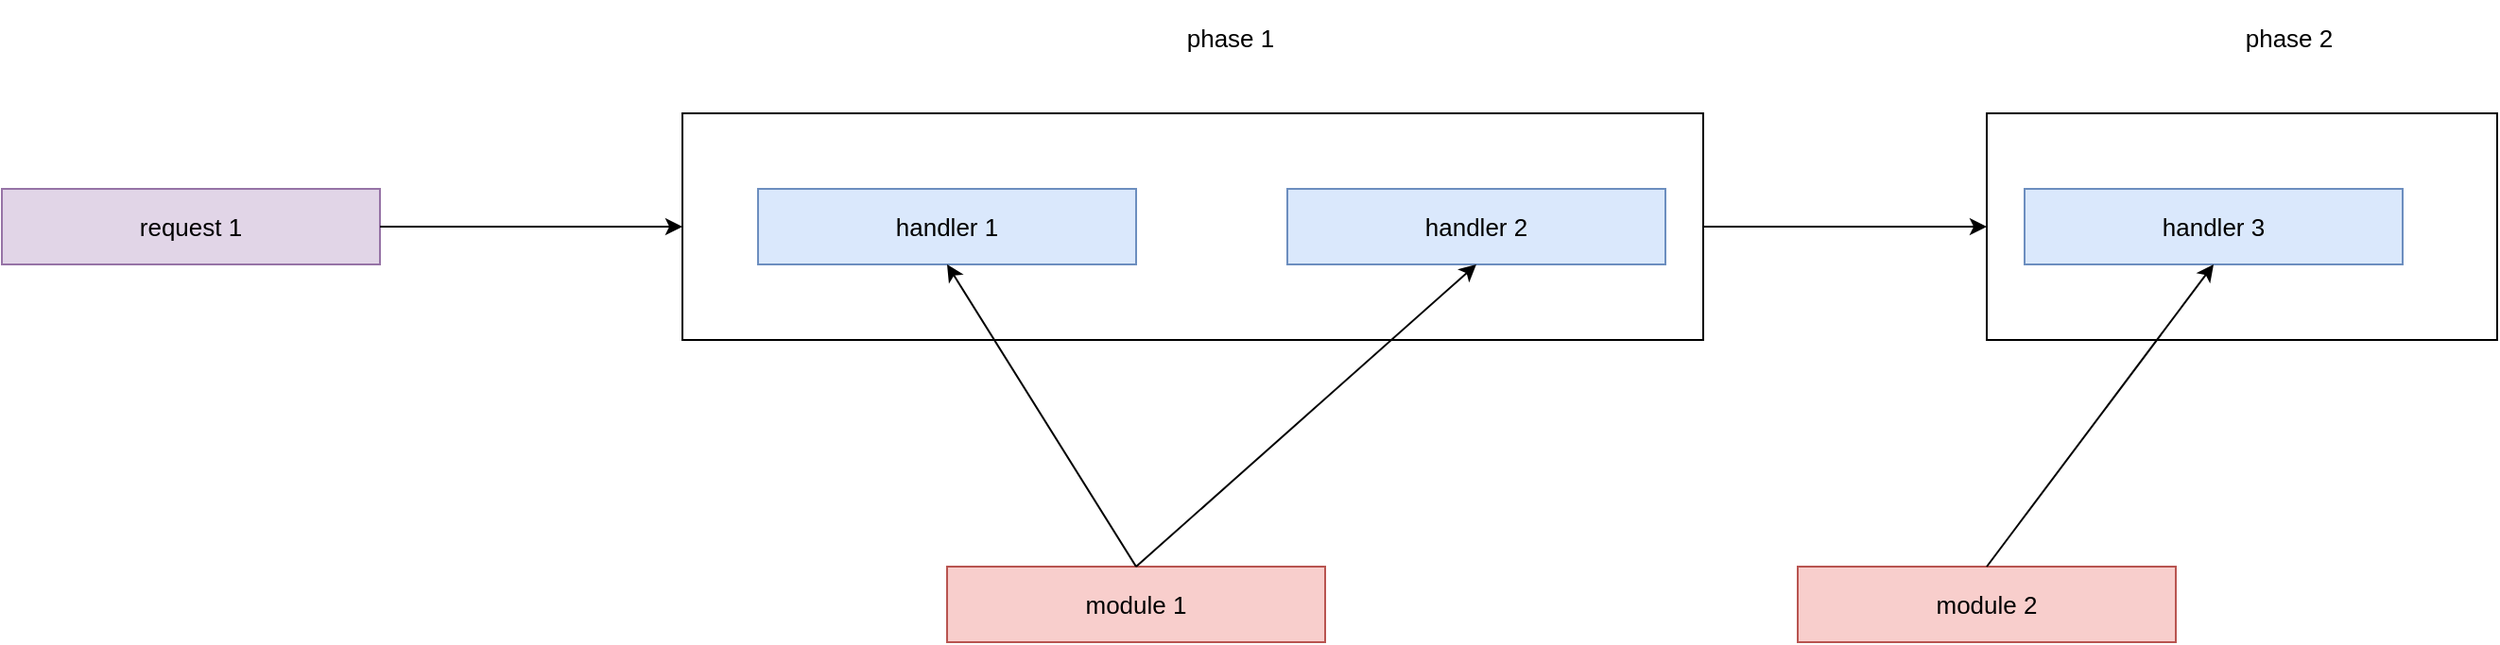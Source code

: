 <mxfile version="12.9.3" type="device" pages="2"><diagram id="3Dc0nb0w7ikA4SgpsZ2z" name="phrases_modules_handlers_request"><mxGraphModel dx="1796" dy="638" grid="1" gridSize="10" guides="1" tooltips="1" connect="1" arrows="1" fold="1" page="1" pageScale="1" pageWidth="850" pageHeight="1100" math="0" shadow="0"><root><mxCell id="2s-_wvUa6OrRQQE0a-NI-0"/><mxCell id="2s-_wvUa6OrRQQE0a-NI-1" parent="2s-_wvUa6OrRQQE0a-NI-0"/><mxCell id="KDNvK7d7l-ahCLYRISy6-9" value="" style="rounded=0;whiteSpace=wrap;html=1;fillColor=none;" vertex="1" parent="2s-_wvUa6OrRQQE0a-NI-1"><mxGeometry x="770" y="120" width="270" height="120" as="geometry"/></mxCell><mxCell id="KDNvK7d7l-ahCLYRISy6-8" value="" style="rounded=0;whiteSpace=wrap;html=1;fillColor=none;" vertex="1" parent="2s-_wvUa6OrRQQE0a-NI-1"><mxGeometry x="80" y="120" width="540" height="120" as="geometry"/></mxCell><mxCell id="KDNvK7d7l-ahCLYRISy6-0" value="&lt;font style=&quot;font-size: 13px&quot;&gt;handler 1&lt;/font&gt;" style="rounded=0;whiteSpace=wrap;html=1;fillColor=#dae8fc;strokeColor=#6c8ebf;fontSize=13;align=center;" vertex="1" parent="2s-_wvUa6OrRQQE0a-NI-1"><mxGeometry x="120" y="160" width="200" height="40" as="geometry"/></mxCell><mxCell id="KDNvK7d7l-ahCLYRISy6-1" value="&lt;font style=&quot;font-size: 13px&quot;&gt;handler 2&lt;/font&gt;" style="rounded=0;whiteSpace=wrap;html=1;fillColor=#dae8fc;strokeColor=#6c8ebf;fontSize=13;align=center;" vertex="1" parent="2s-_wvUa6OrRQQE0a-NI-1"><mxGeometry x="400" y="160" width="200" height="40" as="geometry"/></mxCell><mxCell id="KDNvK7d7l-ahCLYRISy6-2" value="&lt;font style=&quot;font-size: 13px&quot;&gt;handler 3&lt;/font&gt;" style="rounded=0;whiteSpace=wrap;html=1;fillColor=#dae8fc;strokeColor=#6c8ebf;fontSize=13;align=center;" vertex="1" parent="2s-_wvUa6OrRQQE0a-NI-1"><mxGeometry x="790" y="160" width="200" height="40" as="geometry"/></mxCell><mxCell id="KDNvK7d7l-ahCLYRISy6-3" value="&lt;font style=&quot;font-size: 13px&quot;&gt;module 1&lt;/font&gt;" style="rounded=0;whiteSpace=wrap;html=1;fillColor=#f8cecc;strokeColor=#b85450;fontSize=13;align=center;" vertex="1" parent="2s-_wvUa6OrRQQE0a-NI-1"><mxGeometry x="220" y="360" width="200" height="40" as="geometry"/></mxCell><mxCell id="KDNvK7d7l-ahCLYRISy6-4" value="&lt;font style=&quot;font-size: 13px&quot;&gt;module 2&lt;/font&gt;" style="rounded=0;whiteSpace=wrap;html=1;fillColor=#f8cecc;strokeColor=#b85450;fontSize=13;align=center;" vertex="1" parent="2s-_wvUa6OrRQQE0a-NI-1"><mxGeometry x="670" y="360" width="200" height="40" as="geometry"/></mxCell><mxCell id="KDNvK7d7l-ahCLYRISy6-5" value="" style="endArrow=classic;html=1;entryX=0.5;entryY=1;entryDx=0;entryDy=0;exitX=0.5;exitY=0;exitDx=0;exitDy=0;" edge="1" parent="2s-_wvUa6OrRQQE0a-NI-1" source="KDNvK7d7l-ahCLYRISy6-3" target="KDNvK7d7l-ahCLYRISy6-0"><mxGeometry width="50" height="50" relative="1" as="geometry"><mxPoint x="300" y="320" as="sourcePoint"/><mxPoint x="350" y="270" as="targetPoint"/></mxGeometry></mxCell><mxCell id="KDNvK7d7l-ahCLYRISy6-6" value="" style="endArrow=classic;html=1;entryX=0.5;entryY=1;entryDx=0;entryDy=0;exitX=0.5;exitY=0;exitDx=0;exitDy=0;" edge="1" parent="2s-_wvUa6OrRQQE0a-NI-1" source="KDNvK7d7l-ahCLYRISy6-3" target="KDNvK7d7l-ahCLYRISy6-1"><mxGeometry width="50" height="50" relative="1" as="geometry"><mxPoint x="330" y="370" as="sourcePoint"/><mxPoint x="230" y="210" as="targetPoint"/></mxGeometry></mxCell><mxCell id="KDNvK7d7l-ahCLYRISy6-7" value="" style="endArrow=classic;html=1;exitX=0.5;exitY=0;exitDx=0;exitDy=0;entryX=0.5;entryY=1;entryDx=0;entryDy=0;" edge="1" parent="2s-_wvUa6OrRQQE0a-NI-1" source="KDNvK7d7l-ahCLYRISy6-4" target="KDNvK7d7l-ahCLYRISy6-2"><mxGeometry width="50" height="50" relative="1" as="geometry"><mxPoint x="660" y="320" as="sourcePoint"/><mxPoint x="710" y="270" as="targetPoint"/></mxGeometry></mxCell><mxCell id="M5R6fN1QNq2wwGx6LP9M-0" value="phase 1" style="text;html=1;strokeColor=none;fillColor=none;align=center;verticalAlign=middle;whiteSpace=wrap;rounded=0;fontSize=13;fontColor=#000000;" vertex="1" parent="2s-_wvUa6OrRQQE0a-NI-1"><mxGeometry x="300" y="60" width="140" height="40" as="geometry"/></mxCell><mxCell id="M5R6fN1QNq2wwGx6LP9M-1" value="phase 2" style="text;html=1;strokeColor=none;fillColor=none;align=center;verticalAlign=middle;whiteSpace=wrap;rounded=0;fontSize=13;fontColor=#000000;" vertex="1" parent="2s-_wvUa6OrRQQE0a-NI-1"><mxGeometry x="860" y="60" width="140" height="40" as="geometry"/></mxCell><mxCell id="M5R6fN1QNq2wwGx6LP9M-2" value="&lt;font style=&quot;font-size: 13px&quot;&gt;request 1&lt;/font&gt;" style="rounded=0;whiteSpace=wrap;html=1;fillColor=#e1d5e7;strokeColor=#9673a6;fontSize=13;align=center;" vertex="1" parent="2s-_wvUa6OrRQQE0a-NI-1"><mxGeometry x="-280" y="160" width="200" height="40" as="geometry"/></mxCell><mxCell id="M5R6fN1QNq2wwGx6LP9M-5" value="" style="endArrow=classic;html=1;exitX=1;exitY=0.5;exitDx=0;exitDy=0;entryX=0;entryY=0.5;entryDx=0;entryDy=0;" edge="1" parent="2s-_wvUa6OrRQQE0a-NI-1" source="M5R6fN1QNq2wwGx6LP9M-2" target="KDNvK7d7l-ahCLYRISy6-8"><mxGeometry width="50" height="50" relative="1" as="geometry"><mxPoint x="150" y="190" as="sourcePoint"/><mxPoint x="200" y="140" as="targetPoint"/></mxGeometry></mxCell><mxCell id="M5R6fN1QNq2wwGx6LP9M-6" value="" style="endArrow=classic;html=1;exitX=1;exitY=0.5;exitDx=0;exitDy=0;entryX=0;entryY=0.5;entryDx=0;entryDy=0;" edge="1" parent="2s-_wvUa6OrRQQE0a-NI-1" source="KDNvK7d7l-ahCLYRISy6-8" target="KDNvK7d7l-ahCLYRISy6-9"><mxGeometry width="50" height="50" relative="1" as="geometry"><mxPoint x="690" y="190" as="sourcePoint"/><mxPoint x="740" y="140" as="targetPoint"/></mxGeometry></mxCell></root></mxGraphModel></diagram><diagram id="VvQbma0xqCt48j8N3qWf" name="ngx_palloc"><mxGraphModel dx="1796" dy="638" grid="1" gridSize="10" guides="1" tooltips="1" connect="1" arrows="1" fold="1" page="1" pageScale="1" pageWidth="850" pageHeight="1100" math="0" shadow="0"><root><mxCell id="0"/><mxCell id="1" parent="0"/><mxCell id="FLoVJVCvO_KpniZ0wrWj-1" value="&lt;font style=&quot;font-size: 13px;&quot;&gt;size_t&amp;nbsp; &amp;nbsp; max;&lt;/font&gt;" style="rounded=0;whiteSpace=wrap;html=1;fillColor=#dae8fc;strokeColor=#6c8ebf;fontSize=13;align=center;" parent="1" vertex="1"><mxGeometry x="200" y="320" width="200" height="40" as="geometry"/></mxCell><mxCell id="FLoVJVCvO_KpniZ0wrWj-5" style="edgeStyle=orthogonalEdgeStyle;rounded=0;orthogonalLoop=1;jettySize=auto;html=1;exitX=0.5;exitY=1;exitDx=0;exitDy=0;fontSize=13;fontColor=#000000;align=center;" parent="1" source="FLoVJVCvO_KpniZ0wrWj-1" target="FLoVJVCvO_KpniZ0wrWj-1" edge="1"><mxGeometry relative="1" as="geometry"/></mxCell><mxCell id="FLoVJVCvO_KpniZ0wrWj-6" value="ngx_pool_t" style="text;html=1;strokeColor=none;fillColor=none;align=center;verticalAlign=middle;whiteSpace=wrap;rounded=0;fontSize=13;fontColor=#000000;" parent="1" vertex="1"><mxGeometry x="220" y="100" width="140" height="40" as="geometry"/></mxCell><mxCell id="FLoVJVCvO_KpniZ0wrWj-7" value="&lt;font style=&quot;font-size: 13px;&quot;&gt;ngx_pool_t&amp;nbsp; &amp;nbsp; *next;&lt;/font&gt;" style="rounded=0;whiteSpace=wrap;html=1;fillColor=#f8cecc;strokeColor=#b85450;fontSize=13;align=center;" parent="1" vertex="1"><mxGeometry x="200" y="240" width="200" height="40" as="geometry"/></mxCell><mxCell id="FLoVJVCvO_KpniZ0wrWj-8" value="&lt;font style=&quot;font-size: 13px;&quot;&gt;u_char&amp;nbsp; &amp;nbsp; *end;&lt;/font&gt;" style="rounded=0;whiteSpace=wrap;html=1;fillColor=#f8cecc;strokeColor=#b85450;fontSize=13;align=center;" parent="1" vertex="1"><mxGeometry x="200" y="200" width="200" height="40" as="geometry"/></mxCell><mxCell id="FLoVJVCvO_KpniZ0wrWj-9" value="&lt;font style=&quot;font-size: 13px;&quot;&gt;u_char&amp;nbsp; &amp;nbsp; *last;&lt;/font&gt;" style="rounded=0;whiteSpace=wrap;html=1;fillColor=#f8cecc;strokeColor=#b85450;fontSize=13;align=center;" parent="1" vertex="1"><mxGeometry x="200" y="160" width="200" height="40" as="geometry"/></mxCell><mxCell id="FLoVJVCvO_KpniZ0wrWj-10" value="&lt;font style=&quot;font-size: 13px;&quot;&gt;ngx_uint_t&amp;nbsp; &amp;nbsp; failed;&lt;/font&gt;" style="rounded=0;whiteSpace=wrap;html=1;fillColor=#f8cecc;strokeColor=#b85450;fontSize=13;align=center;" parent="1" vertex="1"><mxGeometry x="200" y="280" width="200" height="40" as="geometry"/></mxCell><mxCell id="FLoVJVCvO_KpniZ0wrWj-11" value="ngx_pool_data_t d" style="text;html=1;strokeColor=none;fillColor=none;align=center;verticalAlign=middle;whiteSpace=wrap;rounded=0;fontSize=13;fontColor=#000000;" parent="1" vertex="1"><mxGeometry x="10" y="220" width="140" height="40" as="geometry"/></mxCell><mxCell id="FLoVJVCvO_KpniZ0wrWj-12" value="&lt;font style=&quot;font-size: 13px;&quot;&gt;ngx_pool_t&amp;nbsp; &amp;nbsp; *current;&lt;/font&gt;" style="rounded=0;whiteSpace=wrap;html=1;fillColor=#dae8fc;strokeColor=#6c8ebf;fontSize=13;align=center;" parent="1" vertex="1"><mxGeometry x="200" y="360" width="200" height="40" as="geometry"/></mxCell><mxCell id="FLoVJVCvO_KpniZ0wrWj-13" value="&lt;font style=&quot;font-size: 13px;&quot;&gt;ngx_chain_t&amp;nbsp; &amp;nbsp; *chain;&lt;/font&gt;" style="rounded=0;whiteSpace=wrap;html=1;fillColor=#dae8fc;strokeColor=#6c8ebf;fontSize=13;align=center;" parent="1" vertex="1"><mxGeometry x="200" y="400" width="200" height="40" as="geometry"/></mxCell><mxCell id="FLoVJVCvO_KpniZ0wrWj-14" value="ngx_pool_large_t&amp;nbsp; &amp;nbsp; *large;" style="rounded=0;whiteSpace=wrap;html=1;fillColor=#dae8fc;strokeColor=#6c8ebf;fontSize=13;align=center;" parent="1" vertex="1"><mxGeometry x="200" y="440" width="200" height="40" as="geometry"/></mxCell><mxCell id="FLoVJVCvO_KpniZ0wrWj-15" value="&lt;font style=&quot;font-size: 13px;&quot;&gt;ngx_log_t&amp;nbsp; &amp;nbsp; *log;&lt;/font&gt;" style="rounded=0;whiteSpace=wrap;html=1;fillColor=#dae8fc;strokeColor=#6c8ebf;fontSize=13;align=center;" parent="1" vertex="1"><mxGeometry x="200" y="520" width="200" height="40" as="geometry"/></mxCell><mxCell id="FLoVJVCvO_KpniZ0wrWj-16" value="&lt;font style=&quot;font-size: 13px;&quot;&gt;ngx_pool_cleanup_t&amp;nbsp; &amp;nbsp; *cleanup;&lt;/font&gt;" style="rounded=0;whiteSpace=wrap;html=1;fillColor=#dae8fc;strokeColor=#6c8ebf;fontSize=13;align=center;" parent="1" vertex="1"><mxGeometry x="200" y="480" width="200" height="40" as="geometry"/></mxCell><mxCell id="FLoVJVCvO_KpniZ0wrWj-17" value="" style="rounded=0;whiteSpace=wrap;html=1;fillColor=#e1d5e7;strokeColor=#9673a6;fontSize=13;align=center;" parent="1" vertex="1"><mxGeometry x="200" y="560" width="200" height="320" as="geometry"/></mxCell><mxCell id="FLoVJVCvO_KpniZ0wrWj-20" value="" style="endArrow=none;html=1;fontSize=13;fontColor=#000000;align=center;exitX=1;exitY=0.5;exitDx=0;exitDy=0;" parent="1" source="FLoVJVCvO_KpniZ0wrWj-9" edge="1"><mxGeometry width="50" height="50" relative="1" as="geometry"><mxPoint x="490" y="310" as="sourcePoint"/><mxPoint x="440" y="180" as="targetPoint"/></mxGeometry></mxCell><mxCell id="FLoVJVCvO_KpniZ0wrWj-21" value="" style="endArrow=none;html=1;fontSize=13;fontColor=#000000;align=center;" parent="1" edge="1"><mxGeometry width="50" height="50" relative="1" as="geometry"><mxPoint x="160" y="220" as="sourcePoint"/><mxPoint x="200" y="220" as="targetPoint"/></mxGeometry></mxCell><mxCell id="FLoVJVCvO_KpniZ0wrWj-22" value="" style="endArrow=none;html=1;fontSize=13;fontColor=#000000;align=center;" parent="1" edge="1"><mxGeometry width="50" height="50" relative="1" as="geometry"><mxPoint x="160" y="220" as="sourcePoint"/><mxPoint x="160" y="880" as="targetPoint"/></mxGeometry></mxCell><mxCell id="FLoVJVCvO_KpniZ0wrWj-23" value="" style="endArrow=classic;html=1;fontSize=13;fontColor=#000000;align=center;entryX=0;entryY=1;entryDx=0;entryDy=0;" parent="1" target="FLoVJVCvO_KpniZ0wrWj-17" edge="1"><mxGeometry width="50" height="50" relative="1" as="geometry"><mxPoint x="160" y="880" as="sourcePoint"/><mxPoint x="340" y="630" as="targetPoint"/></mxGeometry></mxCell><mxCell id="FLoVJVCvO_KpniZ0wrWj-24" value="" style="endArrow=none;html=1;fontSize=13;fontColor=#000000;align=center;" parent="1" edge="1"><mxGeometry width="50" height="50" relative="1" as="geometry"><mxPoint x="440" y="180" as="sourcePoint"/><mxPoint x="440" y="660" as="targetPoint"/></mxGeometry></mxCell><mxCell id="FLoVJVCvO_KpniZ0wrWj-25" value="" style="endArrow=classic;html=1;fontSize=13;fontColor=#000000;align=center;entryX=1;entryY=0.25;entryDx=0;entryDy=0;" parent="1" edge="1"><mxGeometry width="50" height="50" relative="1" as="geometry"><mxPoint x="440" y="660" as="sourcePoint"/><mxPoint x="400" y="660" as="targetPoint"/></mxGeometry></mxCell><mxCell id="FLoVJVCvO_KpniZ0wrWj-26" value="ngx_pool_t * p" style="rounded=0;whiteSpace=wrap;html=1;fillColor=#ffe6cc;strokeColor=#d79b00;fontSize=13;align=center;" parent="1" vertex="1"><mxGeometry x="-200" y="140" width="200" height="40" as="geometry"/></mxCell><mxCell id="FLoVJVCvO_KpniZ0wrWj-29" value="" style="endArrow=classic;html=1;fontSize=13;fontColor=#000000;align=center;entryX=0;entryY=0;entryDx=0;entryDy=0;exitX=1;exitY=0.5;exitDx=0;exitDy=0;" parent="1" source="FLoVJVCvO_KpniZ0wrWj-26" target="FLoVJVCvO_KpniZ0wrWj-9" edge="1"><mxGeometry width="50" height="50" relative="1" as="geometry"><mxPoint x="-60" y="280" as="sourcePoint"/><mxPoint x="-10" y="230" as="targetPoint"/></mxGeometry></mxCell><mxCell id="FLoVJVCvO_KpniZ0wrWj-30" value="memory pool" style="text;html=1;strokeColor=none;fillColor=none;align=center;verticalAlign=middle;whiteSpace=wrap;rounded=0;fontSize=13;fontColor=#000000;" parent="1" vertex="1"><mxGeometry x="10" y="750" width="140" height="40" as="geometry"/></mxCell><mxCell id="FLoVJVCvO_KpniZ0wrWj-31" value="block 1" style="rounded=0;whiteSpace=wrap;html=1;fillColor=#e1d5e7;strokeColor=#9673a6;fontSize=13;align=center;" parent="1" vertex="1"><mxGeometry x="200" y="560" width="200" height="50" as="geometry"/></mxCell><mxCell id="FLoVJVCvO_KpniZ0wrWj-32" value="char * memory1" style="rounded=0;whiteSpace=wrap;html=1;fillColor=#FFCCFF;strokeColor=#d79b00;fontSize=13;align=center;" parent="1" vertex="1"><mxGeometry x="-200" y="540" width="200" height="40" as="geometry"/></mxCell><mxCell id="FLoVJVCvO_KpniZ0wrWj-33" value="" style="endArrow=classic;html=1;fontSize=13;fontColor=#000000;align=center;entryX=0;entryY=0;entryDx=0;entryDy=0;exitX=1;exitY=0.5;exitDx=0;exitDy=0;" parent="1" source="FLoVJVCvO_KpniZ0wrWj-32" target="FLoVJVCvO_KpniZ0wrWj-31" edge="1"><mxGeometry width="50" height="50" relative="1" as="geometry"><mxPoint y="630" as="sourcePoint"/><mxPoint x="110" y="600" as="targetPoint"/></mxGeometry></mxCell><mxCell id="FLoVJVCvO_KpniZ0wrWj-34" value="block 2" style="rounded=0;whiteSpace=wrap;html=1;fillColor=#e1d5e7;strokeColor=#9673a6;fontSize=13;align=center;" parent="1" vertex="1"><mxGeometry x="200" y="610" width="200" height="50" as="geometry"/></mxCell><mxCell id="FLoVJVCvO_KpniZ0wrWj-37" value="char * memory2" style="rounded=0;whiteSpace=wrap;html=1;fillColor=#FFCCFF;strokeColor=#d79b00;fontSize=13;align=center;" parent="1" vertex="1"><mxGeometry x="-200" y="590" width="200" height="40" as="geometry"/></mxCell><mxCell id="FLoVJVCvO_KpniZ0wrWj-38" value="" style="endArrow=classic;html=1;fontSize=13;fontColor=#000000;align=center;entryX=0;entryY=0;entryDx=0;entryDy=0;exitX=1;exitY=0.5;exitDx=0;exitDy=0;" parent="1" edge="1" target="FLoVJVCvO_KpniZ0wrWj-34" source="FLoVJVCvO_KpniZ0wrWj-37"><mxGeometry width="50" height="50" relative="1" as="geometry"><mxPoint y="679" as="sourcePoint"/><mxPoint x="200" y="679" as="targetPoint"/></mxGeometry></mxCell><mxCell id="FLoVJVCvO_KpniZ0wrWj-40" value="&lt;font style=&quot;font-size: 13px;&quot;&gt;size_t&amp;nbsp; &amp;nbsp; max;&lt;/font&gt;" style="rounded=0;whiteSpace=wrap;html=1;fillColor=#dae8fc;strokeColor=#6c8ebf;fontSize=13;align=center;" parent="1" vertex="1"><mxGeometry x="550" y="320" width="200" height="40" as="geometry"/></mxCell><mxCell id="FLoVJVCvO_KpniZ0wrWj-41" style="edgeStyle=orthogonalEdgeStyle;rounded=0;orthogonalLoop=1;jettySize=auto;html=1;exitX=0.5;exitY=1;exitDx=0;exitDy=0;fontSize=13;fontColor=#000000;align=center;" parent="1" source="FLoVJVCvO_KpniZ0wrWj-40" target="FLoVJVCvO_KpniZ0wrWj-40" edge="1"><mxGeometry relative="1" as="geometry"/></mxCell><mxCell id="FLoVJVCvO_KpniZ0wrWj-42" value="&lt;font style=&quot;font-size: 13px;&quot;&gt;ngx_pool_t&amp;nbsp; &amp;nbsp; *next;&lt;/font&gt;" style="rounded=0;whiteSpace=wrap;html=1;fillColor=#f8cecc;strokeColor=#b85450;fontSize=13;align=center;" parent="1" vertex="1"><mxGeometry x="550" y="240" width="200" height="40" as="geometry"/></mxCell><mxCell id="FLoVJVCvO_KpniZ0wrWj-43" value="&lt;font style=&quot;font-size: 13px;&quot;&gt;u_char&amp;nbsp; &amp;nbsp; *end;&lt;/font&gt;" style="rounded=0;whiteSpace=wrap;html=1;fillColor=#f8cecc;strokeColor=#b85450;fontSize=13;align=center;" parent="1" vertex="1"><mxGeometry x="550" y="200" width="200" height="40" as="geometry"/></mxCell><mxCell id="FLoVJVCvO_KpniZ0wrWj-44" value="&lt;font style=&quot;font-size: 13px;&quot;&gt;u_char&amp;nbsp; &amp;nbsp; *last;&lt;/font&gt;" style="rounded=0;whiteSpace=wrap;html=1;fillColor=#f8cecc;strokeColor=#b85450;fontSize=13;align=center;" parent="1" vertex="1"><mxGeometry x="550" y="160" width="200" height="40" as="geometry"/></mxCell><mxCell id="FLoVJVCvO_KpniZ0wrWj-45" value="&lt;font style=&quot;font-size: 13px;&quot;&gt;ngx_uint_t&amp;nbsp; &amp;nbsp; failed;&lt;/font&gt;" style="rounded=0;whiteSpace=wrap;html=1;fillColor=#f8cecc;strokeColor=#b85450;fontSize=13;align=center;" parent="1" vertex="1"><mxGeometry x="550" y="280" width="200" height="40" as="geometry"/></mxCell><mxCell id="FLoVJVCvO_KpniZ0wrWj-46" value="&lt;font style=&quot;font-size: 13px;&quot;&gt;ngx_pool_t&amp;nbsp; &amp;nbsp; *current;&lt;/font&gt;" style="rounded=0;whiteSpace=wrap;html=1;fillColor=#dae8fc;strokeColor=#6c8ebf;fontSize=13;align=center;" parent="1" vertex="1"><mxGeometry x="550" y="360" width="200" height="40" as="geometry"/></mxCell><mxCell id="FLoVJVCvO_KpniZ0wrWj-47" value="&lt;font style=&quot;font-size: 13px;&quot;&gt;ngx_chain_t&amp;nbsp; &amp;nbsp; *chain;&lt;/font&gt;" style="rounded=0;whiteSpace=wrap;html=1;fillColor=#dae8fc;strokeColor=#6c8ebf;fontSize=13;align=center;" parent="1" vertex="1"><mxGeometry x="550" y="400" width="200" height="40" as="geometry"/></mxCell><mxCell id="FLoVJVCvO_KpniZ0wrWj-49" value="&lt;font style=&quot;font-size: 13px;&quot;&gt;ngx_log_t&amp;nbsp; &amp;nbsp; *log;&lt;/font&gt;" style="rounded=0;whiteSpace=wrap;html=1;fillColor=#dae8fc;strokeColor=#6c8ebf;fontSize=13;align=center;" parent="1" vertex="1"><mxGeometry x="550" y="520" width="200" height="40" as="geometry"/></mxCell><mxCell id="FLoVJVCvO_KpniZ0wrWj-50" value="&lt;font style=&quot;font-size: 13px;&quot;&gt;ngx_pool_cleanup_t&amp;nbsp; &amp;nbsp; *cleanup;&lt;/font&gt;" style="rounded=0;whiteSpace=wrap;html=1;fillColor=#dae8fc;strokeColor=#6c8ebf;fontSize=13;align=center;" parent="1" vertex="1"><mxGeometry x="550" y="480" width="200" height="40" as="geometry"/></mxCell><mxCell id="FLoVJVCvO_KpniZ0wrWj-51" value="" style="rounded=0;whiteSpace=wrap;html=1;fillColor=#e1d5e7;strokeColor=#9673a6;fontSize=13;align=center;" parent="1" vertex="1"><mxGeometry x="550" y="560" width="200" height="40" as="geometry"/></mxCell><mxCell id="FLoVJVCvO_KpniZ0wrWj-54" value="" style="endArrow=classic;html=1;fontSize=13;fontColor=#000000;align=center;exitX=1;exitY=0.5;exitDx=0;exitDy=0;entryX=0;entryY=0.5;entryDx=0;entryDy=0;" parent="1" source="FLoVJVCvO_KpniZ0wrWj-7" target="FLoVJVCvO_KpniZ0wrWj-42" edge="1"><mxGeometry width="50" height="50" relative="1" as="geometry"><mxPoint x="420" y="420" as="sourcePoint"/><mxPoint x="470" y="370" as="targetPoint"/></mxGeometry></mxCell><mxCell id="FLoVJVCvO_KpniZ0wrWj-56" value="&lt;font style=&quot;font-size: 13px;&quot;&gt;size_t&amp;nbsp; &amp;nbsp; max;&lt;/font&gt;" style="rounded=0;whiteSpace=wrap;html=1;fillColor=#dae8fc;strokeColor=#6c8ebf;fontSize=13;align=center;" parent="1" vertex="1"><mxGeometry x="880" y="320" width="200" height="40" as="geometry"/></mxCell><mxCell id="FLoVJVCvO_KpniZ0wrWj-57" style="edgeStyle=orthogonalEdgeStyle;rounded=0;orthogonalLoop=1;jettySize=auto;html=1;exitX=0.5;exitY=1;exitDx=0;exitDy=0;fontSize=13;fontColor=#000000;align=center;" parent="1" source="FLoVJVCvO_KpniZ0wrWj-56" target="FLoVJVCvO_KpniZ0wrWj-56" edge="1"><mxGeometry relative="1" as="geometry"/></mxCell><mxCell id="FLoVJVCvO_KpniZ0wrWj-58" value="&lt;font style=&quot;font-size: 13px;&quot;&gt;ngx_pool_t&amp;nbsp; &amp;nbsp; *next;&lt;/font&gt;" style="rounded=0;whiteSpace=wrap;html=1;fillColor=#f8cecc;strokeColor=#b85450;fontSize=13;align=center;" parent="1" vertex="1"><mxGeometry x="880" y="240" width="200" height="40" as="geometry"/></mxCell><mxCell id="FLoVJVCvO_KpniZ0wrWj-59" value="&lt;font style=&quot;font-size: 13px;&quot;&gt;u_char&amp;nbsp; &amp;nbsp; *end;&lt;/font&gt;" style="rounded=0;whiteSpace=wrap;html=1;fillColor=#f8cecc;strokeColor=#b85450;fontSize=13;align=center;" parent="1" vertex="1"><mxGeometry x="880" y="200" width="200" height="40" as="geometry"/></mxCell><mxCell id="FLoVJVCvO_KpniZ0wrWj-60" value="&lt;font style=&quot;font-size: 13px;&quot;&gt;u_char&amp;nbsp; &amp;nbsp; *last;&lt;/font&gt;" style="rounded=0;whiteSpace=wrap;html=1;fillColor=#f8cecc;strokeColor=#b85450;fontSize=13;align=center;" parent="1" vertex="1"><mxGeometry x="880" y="160" width="200" height="40" as="geometry"/></mxCell><mxCell id="FLoVJVCvO_KpniZ0wrWj-61" value="&lt;font style=&quot;font-size: 13px;&quot;&gt;ngx_uint_t&amp;nbsp; &amp;nbsp; failed;&lt;/font&gt;" style="rounded=0;whiteSpace=wrap;html=1;fillColor=#f8cecc;strokeColor=#b85450;fontSize=13;align=center;" parent="1" vertex="1"><mxGeometry x="880" y="280" width="200" height="40" as="geometry"/></mxCell><mxCell id="FLoVJVCvO_KpniZ0wrWj-62" value="&lt;font style=&quot;font-size: 13px;&quot;&gt;ngx_pool_t&amp;nbsp; &amp;nbsp; *current;&lt;/font&gt;" style="rounded=0;whiteSpace=wrap;html=1;fillColor=#dae8fc;strokeColor=#6c8ebf;fontSize=13;align=center;" parent="1" vertex="1"><mxGeometry x="880" y="360" width="200" height="40" as="geometry"/></mxCell><mxCell id="FLoVJVCvO_KpniZ0wrWj-63" value="&lt;font style=&quot;font-size: 13px;&quot;&gt;ngx_chain_t&amp;nbsp; &amp;nbsp; *chain;&lt;/font&gt;" style="rounded=0;whiteSpace=wrap;html=1;fillColor=#dae8fc;strokeColor=#6c8ebf;fontSize=13;align=center;" parent="1" vertex="1"><mxGeometry x="880" y="400" width="200" height="40" as="geometry"/></mxCell><mxCell id="FLoVJVCvO_KpniZ0wrWj-65" value="&lt;font style=&quot;font-size: 13px;&quot;&gt;ngx_log_t&amp;nbsp; &amp;nbsp; *log;&lt;/font&gt;" style="rounded=0;whiteSpace=wrap;html=1;fillColor=#dae8fc;strokeColor=#6c8ebf;fontSize=13;align=center;" parent="1" vertex="1"><mxGeometry x="880" y="520" width="200" height="40" as="geometry"/></mxCell><mxCell id="FLoVJVCvO_KpniZ0wrWj-66" value="&lt;font style=&quot;font-size: 13px;&quot;&gt;ngx_pool_cleanup_t&amp;nbsp; &amp;nbsp; *cleanup;&lt;/font&gt;" style="rounded=0;whiteSpace=wrap;html=1;fillColor=#dae8fc;strokeColor=#6c8ebf;fontSize=13;align=center;" parent="1" vertex="1"><mxGeometry x="880" y="480" width="200" height="40" as="geometry"/></mxCell><mxCell id="FLoVJVCvO_KpniZ0wrWj-67" value="" style="rounded=0;whiteSpace=wrap;html=1;fillColor=#e1d5e7;strokeColor=#9673a6;fontSize=13;align=center;" parent="1" vertex="1"><mxGeometry x="880" y="560" width="200" height="280" as="geometry"/></mxCell><mxCell id="FLoVJVCvO_KpniZ0wrWj-68" value="" style="endArrow=classic;html=1;fontSize=13;fontColor=#000000;align=center;exitX=1;exitY=0.5;exitDx=0;exitDy=0;" parent="1" source="FLoVJVCvO_KpniZ0wrWj-42" edge="1"><mxGeometry width="50" height="50" relative="1" as="geometry"><mxPoint x="760" y="260" as="sourcePoint"/><mxPoint x="880" y="260" as="targetPoint"/></mxGeometry></mxCell><mxCell id="FLoVJVCvO_KpniZ0wrWj-70" value="ngx_pool_t" style="text;html=1;strokeColor=none;fillColor=none;align=center;verticalAlign=middle;whiteSpace=wrap;rounded=0;fontSize=13;fontColor=#000000;" parent="1" vertex="1"><mxGeometry x="580" y="100" width="140" height="40" as="geometry"/></mxCell><mxCell id="FLoVJVCvO_KpniZ0wrWj-71" value="ngx_pool_t" style="text;html=1;strokeColor=none;fillColor=none;align=center;verticalAlign=middle;whiteSpace=wrap;rounded=0;fontSize=13;fontColor=#000000;" parent="1" vertex="1"><mxGeometry x="900" y="100" width="140" height="40" as="geometry"/></mxCell><mxCell id="FLoVJVCvO_KpniZ0wrWj-72" value="" style="endArrow=none;html=1;fontSize=13;fontColor=#000000;align=center;exitX=1;exitY=0.5;exitDx=0;exitDy=0;" parent="1" source="FLoVJVCvO_KpniZ0wrWj-12" edge="1"><mxGeometry width="50" height="50" relative="1" as="geometry"><mxPoint x="470" y="420" as="sourcePoint"/><mxPoint x="480" y="380" as="targetPoint"/></mxGeometry></mxCell><mxCell id="FLoVJVCvO_KpniZ0wrWj-73" value="" style="endArrow=none;html=1;fontSize=13;fontColor=#000000;align=center;" parent="1" edge="1"><mxGeometry width="50" height="50" relative="1" as="geometry"><mxPoint x="480" y="80" as="sourcePoint"/><mxPoint x="480" y="380" as="targetPoint"/></mxGeometry></mxCell><mxCell id="ITdfl3BwIBfWVqCxyYLv-3" value="ngx_pool_large_t&amp;nbsp; &amp;nbsp; *large;" style="rounded=0;whiteSpace=wrap;html=1;fillColor=#dae8fc;strokeColor=#6c8ebf;fontSize=13;align=center;" vertex="1" parent="1"><mxGeometry x="550" y="440" width="200" height="40" as="geometry"/></mxCell><mxCell id="ITdfl3BwIBfWVqCxyYLv-5" value="ngx_pool_large_t&amp;nbsp; &amp;nbsp; *large;" style="rounded=0;whiteSpace=wrap;html=1;fillColor=#dae8fc;strokeColor=#6c8ebf;fontSize=13;align=center;" vertex="1" parent="1"><mxGeometry x="880" y="440" width="200" height="40" as="geometry"/></mxCell><mxCell id="ITdfl3BwIBfWVqCxyYLv-7" value="large memory" style="rounded=0;whiteSpace=wrap;html=1;fillColor=#9999FF;strokeColor=#9673a6;fontSize=13;align=center;" vertex="1" parent="1"><mxGeometry x="1210" y="640" width="200" height="80" as="geometry"/></mxCell><mxCell id="ITdfl3BwIBfWVqCxyYLv-8" value="large memory" style="rounded=0;whiteSpace=wrap;html=1;fillColor=#9999FF;strokeColor=#9673a6;fontSize=13;align=center;" vertex="1" parent="1"><mxGeometry x="1210" y="740" width="200" height="80" as="geometry"/></mxCell><mxCell id="ITdfl3BwIBfWVqCxyYLv-10" value="" style="endArrow=none;html=1;exitX=1;exitY=0;exitDx=0;exitDy=0;" edge="1" parent="1"><mxGeometry width="50" height="50" relative="1" as="geometry"><mxPoint x="400" y="459.5" as="sourcePoint"/><mxPoint x="460" y="459.5" as="targetPoint"/></mxGeometry></mxCell><mxCell id="ITdfl3BwIBfWVqCxyYLv-11" value="" style="endArrow=none;html=1;" edge="1" parent="1"><mxGeometry width="50" height="50" relative="1" as="geometry"><mxPoint x="460" y="640" as="sourcePoint"/><mxPoint x="460" y="460" as="targetPoint"/></mxGeometry></mxCell><mxCell id="ITdfl3BwIBfWVqCxyYLv-12" value="" style="endArrow=classic;html=1;entryX=0;entryY=0;entryDx=0;entryDy=0;" edge="1" parent="1" target="ITdfl3BwIBfWVqCxyYLv-13"><mxGeometry width="50" height="50" relative="1" as="geometry"><mxPoint x="460" y="640" as="sourcePoint"/><mxPoint x="720" y="669.5" as="targetPoint"/><Array as="points"><mxPoint x="680" y="640"/></Array></mxGeometry></mxCell><mxCell id="ITdfl3BwIBfWVqCxyYLv-13" value="ngx_pool_large_t&amp;nbsp; &amp;nbsp; *next;" style="rounded=0;whiteSpace=wrap;html=1;fillColor=#6666FF;strokeColor=#6c8ebf;fontSize=13;align=center;" vertex="1" parent="1"><mxGeometry x="880" y="640" width="200" height="40" as="geometry"/></mxCell><mxCell id="ITdfl3BwIBfWVqCxyYLv-14" value="&lt;div&gt;void&amp;nbsp; &amp;nbsp; *alloc;&lt;/div&gt;" style="rounded=0;whiteSpace=wrap;html=1;fillColor=#6666FF;strokeColor=#6c8ebf;fontSize=13;align=center;" vertex="1" parent="1"><mxGeometry x="880" y="680" width="200" height="40" as="geometry"/></mxCell><mxCell id="ITdfl3BwIBfWVqCxyYLv-15" value="ngx_pool_large_t&amp;nbsp; &amp;nbsp; *next;" style="rounded=0;whiteSpace=wrap;html=1;fillColor=#6666FF;strokeColor=#6c8ebf;fontSize=13;align=center;" vertex="1" parent="1"><mxGeometry x="880" y="740" width="200" height="40" as="geometry"/></mxCell><mxCell id="ITdfl3BwIBfWVqCxyYLv-16" value="&lt;div&gt;void&amp;nbsp; &amp;nbsp; *alloc;&lt;/div&gt;" style="rounded=0;whiteSpace=wrap;html=1;fillColor=#6666FF;strokeColor=#6c8ebf;fontSize=13;align=center;" vertex="1" parent="1"><mxGeometry x="880" y="780" width="200" height="40" as="geometry"/></mxCell><mxCell id="ITdfl3BwIBfWVqCxyYLv-17" value="" style="endArrow=classic;html=1;entryX=0;entryY=0.75;entryDx=0;entryDy=0;exitX=1;exitY=0.5;exitDx=0;exitDy=0;" edge="1" parent="1" source="ITdfl3BwIBfWVqCxyYLv-14" target="ITdfl3BwIBfWVqCxyYLv-7"><mxGeometry width="50" height="50" relative="1" as="geometry"><mxPoint x="1090" y="710" as="sourcePoint"/><mxPoint x="1140" y="660" as="targetPoint"/></mxGeometry></mxCell><mxCell id="ITdfl3BwIBfWVqCxyYLv-19" value="" style="endArrow=classic;html=1;entryX=0;entryY=0.75;entryDx=0;entryDy=0;exitX=1;exitY=0.5;exitDx=0;exitDy=0;" edge="1" parent="1" source="ITdfl3BwIBfWVqCxyYLv-16" target="ITdfl3BwIBfWVqCxyYLv-8"><mxGeometry width="50" height="50" relative="1" as="geometry"><mxPoint x="1090" y="710" as="sourcePoint"/><mxPoint x="1220" y="710" as="targetPoint"/></mxGeometry></mxCell><mxCell id="ITdfl3BwIBfWVqCxyYLv-20" value="" style="endArrow=none;html=1;entryX=0;entryY=0.5;entryDx=0;entryDy=0;" edge="1" parent="1" target="ITdfl3BwIBfWVqCxyYLv-13"><mxGeometry width="50" height="50" relative="1" as="geometry"><mxPoint x="800" y="660" as="sourcePoint"/><mxPoint x="800" y="670" as="targetPoint"/></mxGeometry></mxCell><mxCell id="ITdfl3BwIBfWVqCxyYLv-21" value="" style="endArrow=none;html=1;" edge="1" parent="1"><mxGeometry width="50" height="50" relative="1" as="geometry"><mxPoint x="800" y="660" as="sourcePoint"/><mxPoint x="800" y="740" as="targetPoint"/></mxGeometry></mxCell><mxCell id="ITdfl3BwIBfWVqCxyYLv-22" value="" style="endArrow=classic;html=1;entryX=0;entryY=0;entryDx=0;entryDy=0;" edge="1" parent="1" target="ITdfl3BwIBfWVqCxyYLv-15"><mxGeometry width="50" height="50" relative="1" as="geometry"><mxPoint x="800" y="740" as="sourcePoint"/><mxPoint x="970" y="660" as="targetPoint"/></mxGeometry></mxCell><mxCell id="ITdfl3BwIBfWVqCxyYLv-23" value="" style="endArrow=none;html=1;fontSize=13;fontColor=#000000;align=center;" edge="1" parent="1"><mxGeometry width="50" height="50" relative="1" as="geometry"><mxPoint x="820" y="80" as="sourcePoint"/><mxPoint x="480" y="80" as="targetPoint"/></mxGeometry></mxCell><mxCell id="ITdfl3BwIBfWVqCxyYLv-24" value="" style="endArrow=none;html=1;fontSize=13;fontColor=#000000;align=center;" edge="1" parent="1"><mxGeometry width="50" height="50" relative="1" as="geometry"><mxPoint x="820" y="80" as="sourcePoint"/><mxPoint x="820" y="160" as="targetPoint"/></mxGeometry></mxCell><mxCell id="ITdfl3BwIBfWVqCxyYLv-25" value="" style="endArrow=classic;html=1;entryX=0;entryY=0;entryDx=0;entryDy=0;" edge="1" parent="1" target="FLoVJVCvO_KpniZ0wrWj-60"><mxGeometry width="50" height="50" relative="1" as="geometry"><mxPoint x="820" y="160" as="sourcePoint"/><mxPoint x="660" y="150" as="targetPoint"/></mxGeometry></mxCell></root></mxGraphModel></diagram></mxfile>